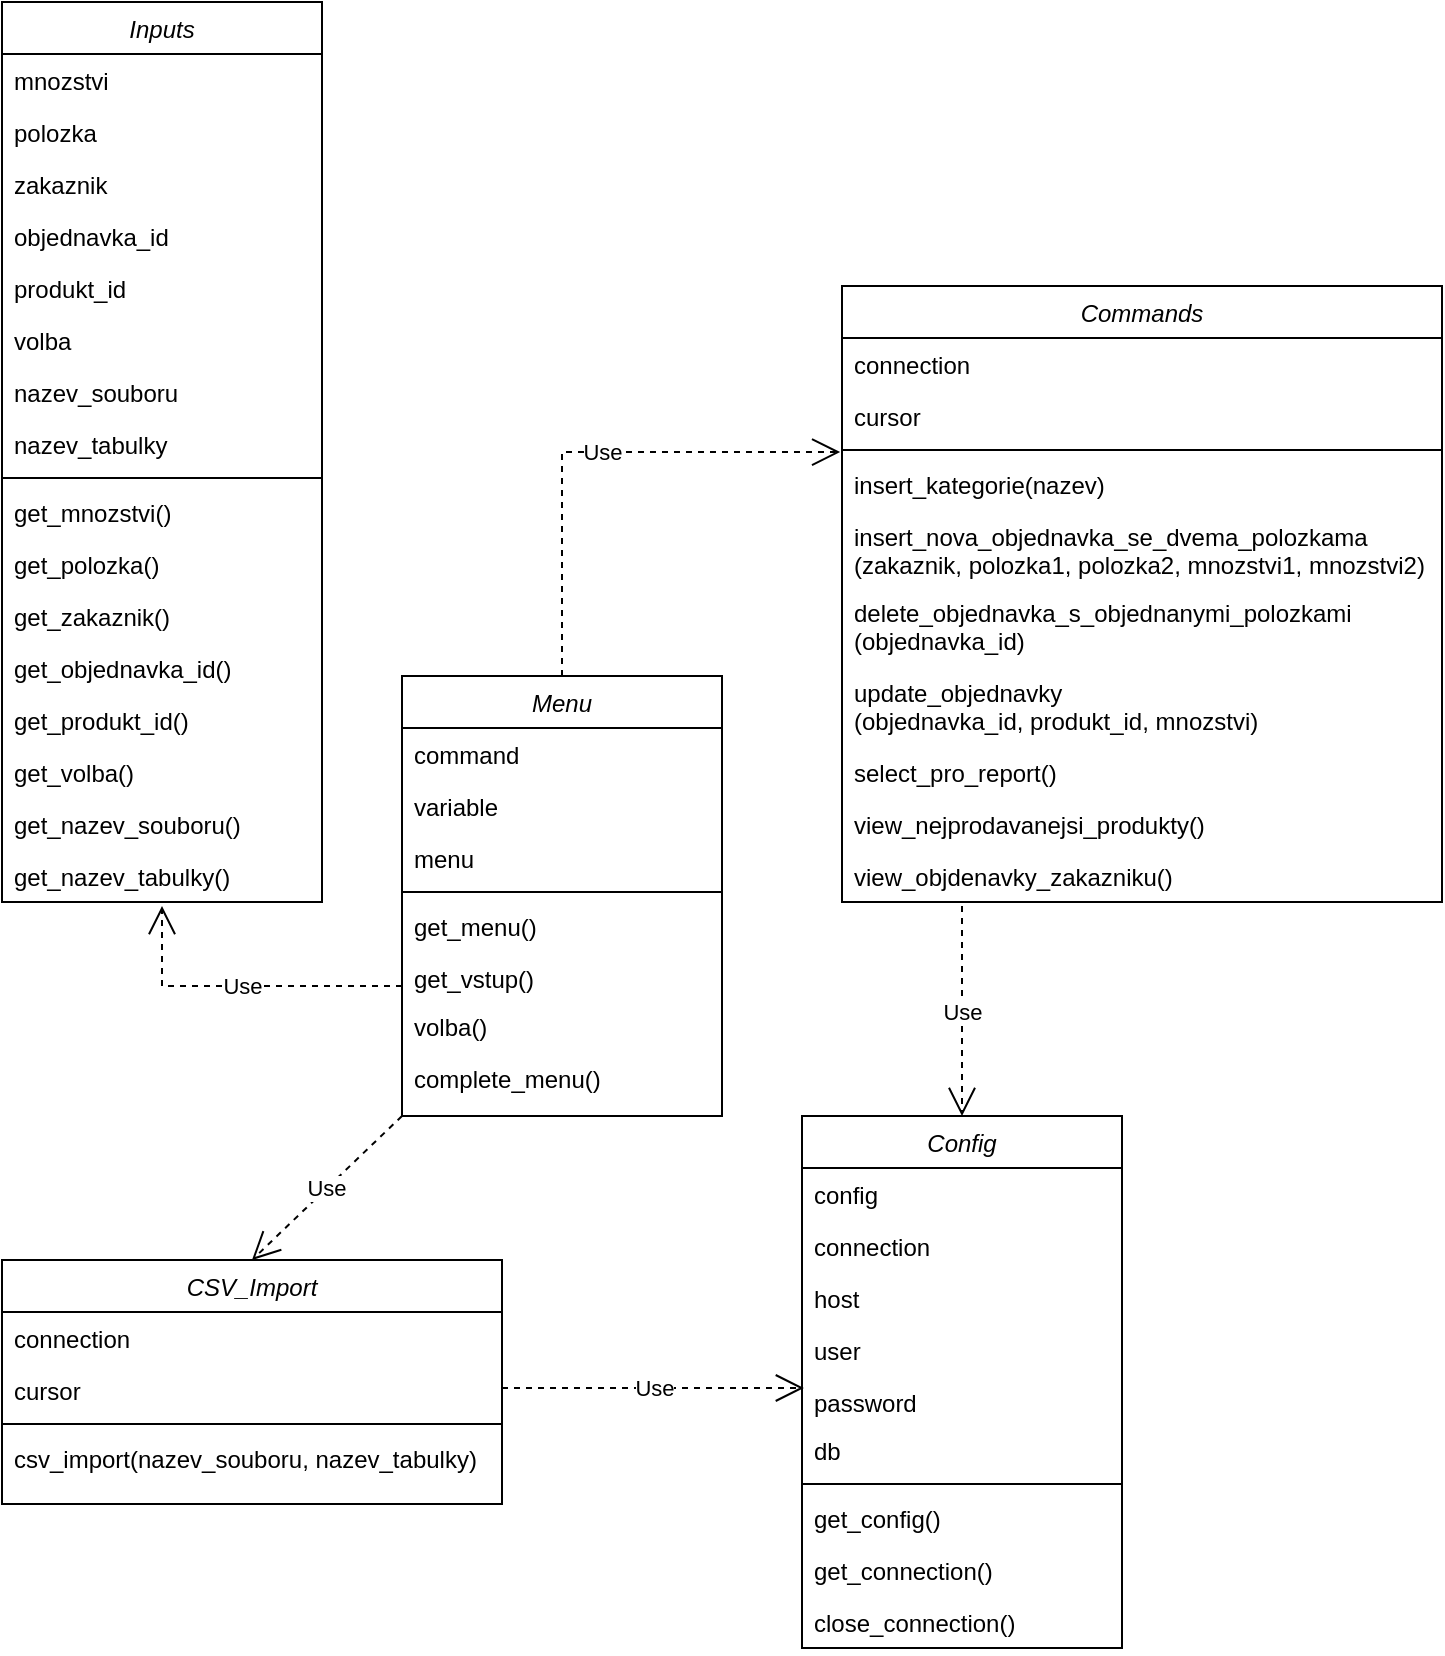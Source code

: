 <mxfile version="20.8.16" type="github">
  <diagram id="C5RBs43oDa-KdzZeNtuy" name="Page-1">
    <mxGraphModel dx="851" dy="696" grid="1" gridSize="10" guides="1" tooltips="1" connect="1" arrows="1" fold="1" page="1" pageScale="1" pageWidth="827" pageHeight="1169" math="0" shadow="0">
      <root>
        <mxCell id="WIyWlLk6GJQsqaUBKTNV-0" />
        <mxCell id="WIyWlLk6GJQsqaUBKTNV-1" parent="WIyWlLk6GJQsqaUBKTNV-0" />
        <mxCell id="zkfFHV4jXpPFQw0GAbJ--0" value="Menu" style="swimlane;fontStyle=2;align=center;verticalAlign=top;childLayout=stackLayout;horizontal=1;startSize=26;horizontalStack=0;resizeParent=1;resizeLast=0;collapsible=1;marginBottom=0;rounded=0;shadow=0;strokeWidth=1;" parent="WIyWlLk6GJQsqaUBKTNV-1" vertex="1">
          <mxGeometry x="240" y="365" width="160" height="220" as="geometry">
            <mxRectangle x="230" y="140" width="160" height="26" as="alternateBounds" />
          </mxGeometry>
        </mxCell>
        <mxCell id="zkfFHV4jXpPFQw0GAbJ--1" value="command" style="text;align=left;verticalAlign=top;spacingLeft=4;spacingRight=4;overflow=hidden;rotatable=0;points=[[0,0.5],[1,0.5]];portConstraint=eastwest;" parent="zkfFHV4jXpPFQw0GAbJ--0" vertex="1">
          <mxGeometry y="26" width="160" height="26" as="geometry" />
        </mxCell>
        <mxCell id="zkfFHV4jXpPFQw0GAbJ--2" value="variable" style="text;align=left;verticalAlign=top;spacingLeft=4;spacingRight=4;overflow=hidden;rotatable=0;points=[[0,0.5],[1,0.5]];portConstraint=eastwest;rounded=0;shadow=0;html=0;" parent="zkfFHV4jXpPFQw0GAbJ--0" vertex="1">
          <mxGeometry y="52" width="160" height="26" as="geometry" />
        </mxCell>
        <mxCell id="zkfFHV4jXpPFQw0GAbJ--3" value="menu" style="text;align=left;verticalAlign=top;spacingLeft=4;spacingRight=4;overflow=hidden;rotatable=0;points=[[0,0.5],[1,0.5]];portConstraint=eastwest;rounded=0;shadow=0;html=0;" parent="zkfFHV4jXpPFQw0GAbJ--0" vertex="1">
          <mxGeometry y="78" width="160" height="26" as="geometry" />
        </mxCell>
        <mxCell id="zkfFHV4jXpPFQw0GAbJ--4" value="" style="line;html=1;strokeWidth=1;align=left;verticalAlign=middle;spacingTop=-1;spacingLeft=3;spacingRight=3;rotatable=0;labelPosition=right;points=[];portConstraint=eastwest;" parent="zkfFHV4jXpPFQw0GAbJ--0" vertex="1">
          <mxGeometry y="104" width="160" height="8" as="geometry" />
        </mxCell>
        <mxCell id="zkfFHV4jXpPFQw0GAbJ--5" value="get_menu()" style="text;align=left;verticalAlign=top;spacingLeft=4;spacingRight=4;overflow=hidden;rotatable=0;points=[[0,0.5],[1,0.5]];portConstraint=eastwest;" parent="zkfFHV4jXpPFQw0GAbJ--0" vertex="1">
          <mxGeometry y="112" width="160" height="26" as="geometry" />
        </mxCell>
        <mxCell id="lxMl7yI7Qc1Soh1FimH7-12" value="get_vstup()" style="text;align=left;verticalAlign=top;spacingLeft=4;spacingRight=4;overflow=hidden;rotatable=0;points=[[0,0.5],[1,0.5]];portConstraint=eastwest;" vertex="1" parent="zkfFHV4jXpPFQw0GAbJ--0">
          <mxGeometry y="138" width="160" height="24" as="geometry" />
        </mxCell>
        <mxCell id="lxMl7yI7Qc1Soh1FimH7-13" value="volba()" style="text;align=left;verticalAlign=top;spacingLeft=4;spacingRight=4;overflow=hidden;rotatable=0;points=[[0,0.5],[1,0.5]];portConstraint=eastwest;" vertex="1" parent="zkfFHV4jXpPFQw0GAbJ--0">
          <mxGeometry y="162" width="160" height="26" as="geometry" />
        </mxCell>
        <mxCell id="lxMl7yI7Qc1Soh1FimH7-14" value="complete_menu()" style="text;align=left;verticalAlign=top;spacingLeft=4;spacingRight=4;overflow=hidden;rotatable=0;points=[[0,0.5],[1,0.5]];portConstraint=eastwest;" vertex="1" parent="zkfFHV4jXpPFQw0GAbJ--0">
          <mxGeometry y="188" width="160" height="26" as="geometry" />
        </mxCell>
        <mxCell id="lxMl7yI7Qc1Soh1FimH7-0" value="Inputs" style="swimlane;fontStyle=2;align=center;verticalAlign=top;childLayout=stackLayout;horizontal=1;startSize=26;horizontalStack=0;resizeParent=1;resizeLast=0;collapsible=1;marginBottom=0;rounded=0;shadow=0;strokeWidth=1;" vertex="1" parent="WIyWlLk6GJQsqaUBKTNV-1">
          <mxGeometry x="40" y="28" width="160" height="450" as="geometry">
            <mxRectangle x="230" y="140" width="160" height="26" as="alternateBounds" />
          </mxGeometry>
        </mxCell>
        <mxCell id="lxMl7yI7Qc1Soh1FimH7-1" value="mnozstvi" style="text;align=left;verticalAlign=top;spacingLeft=4;spacingRight=4;overflow=hidden;rotatable=0;points=[[0,0.5],[1,0.5]];portConstraint=eastwest;" vertex="1" parent="lxMl7yI7Qc1Soh1FimH7-0">
          <mxGeometry y="26" width="160" height="26" as="geometry" />
        </mxCell>
        <mxCell id="lxMl7yI7Qc1Soh1FimH7-2" value="polozka" style="text;align=left;verticalAlign=top;spacingLeft=4;spacingRight=4;overflow=hidden;rotatable=0;points=[[0,0.5],[1,0.5]];portConstraint=eastwest;rounded=0;shadow=0;html=0;" vertex="1" parent="lxMl7yI7Qc1Soh1FimH7-0">
          <mxGeometry y="52" width="160" height="26" as="geometry" />
        </mxCell>
        <mxCell id="lxMl7yI7Qc1Soh1FimH7-3" value="zakaznik" style="text;align=left;verticalAlign=top;spacingLeft=4;spacingRight=4;overflow=hidden;rotatable=0;points=[[0,0.5],[1,0.5]];portConstraint=eastwest;rounded=0;shadow=0;html=0;" vertex="1" parent="lxMl7yI7Qc1Soh1FimH7-0">
          <mxGeometry y="78" width="160" height="26" as="geometry" />
        </mxCell>
        <mxCell id="lxMl7yI7Qc1Soh1FimH7-5" value="objednavka_id" style="text;align=left;verticalAlign=top;spacingLeft=4;spacingRight=4;overflow=hidden;rotatable=0;points=[[0,0.5],[1,0.5]];portConstraint=eastwest;" vertex="1" parent="lxMl7yI7Qc1Soh1FimH7-0">
          <mxGeometry y="104" width="160" height="26" as="geometry" />
        </mxCell>
        <mxCell id="lxMl7yI7Qc1Soh1FimH7-17" value="produkt_id" style="text;align=left;verticalAlign=top;spacingLeft=4;spacingRight=4;overflow=hidden;rotatable=0;points=[[0,0.5],[1,0.5]];portConstraint=eastwest;rounded=0;shadow=0;html=0;" vertex="1" parent="lxMl7yI7Qc1Soh1FimH7-0">
          <mxGeometry y="130" width="160" height="26" as="geometry" />
        </mxCell>
        <mxCell id="lxMl7yI7Qc1Soh1FimH7-18" value="volba" style="text;align=left;verticalAlign=top;spacingLeft=4;spacingRight=4;overflow=hidden;rotatable=0;points=[[0,0.5],[1,0.5]];portConstraint=eastwest;rounded=0;shadow=0;html=0;" vertex="1" parent="lxMl7yI7Qc1Soh1FimH7-0">
          <mxGeometry y="156" width="160" height="26" as="geometry" />
        </mxCell>
        <mxCell id="lxMl7yI7Qc1Soh1FimH7-19" value="nazev_souboru" style="text;align=left;verticalAlign=top;spacingLeft=4;spacingRight=4;overflow=hidden;rotatable=0;points=[[0,0.5],[1,0.5]];portConstraint=eastwest;rounded=0;shadow=0;html=0;" vertex="1" parent="lxMl7yI7Qc1Soh1FimH7-0">
          <mxGeometry y="182" width="160" height="26" as="geometry" />
        </mxCell>
        <mxCell id="lxMl7yI7Qc1Soh1FimH7-20" value="nazev_tabulky" style="text;align=left;verticalAlign=top;spacingLeft=4;spacingRight=4;overflow=hidden;rotatable=0;points=[[0,0.5],[1,0.5]];portConstraint=eastwest;rounded=0;shadow=0;html=0;" vertex="1" parent="lxMl7yI7Qc1Soh1FimH7-0">
          <mxGeometry y="208" width="160" height="26" as="geometry" />
        </mxCell>
        <mxCell id="lxMl7yI7Qc1Soh1FimH7-4" value="" style="line;html=1;strokeWidth=1;align=left;verticalAlign=middle;spacingTop=-1;spacingLeft=3;spacingRight=3;rotatable=0;labelPosition=right;points=[];portConstraint=eastwest;" vertex="1" parent="lxMl7yI7Qc1Soh1FimH7-0">
          <mxGeometry y="234" width="160" height="8" as="geometry" />
        </mxCell>
        <mxCell id="lxMl7yI7Qc1Soh1FimH7-21" value="get_mnozstvi()" style="text;align=left;verticalAlign=top;spacingLeft=4;spacingRight=4;overflow=hidden;rotatable=0;points=[[0,0.5],[1,0.5]];portConstraint=eastwest;rounded=0;shadow=0;html=0;" vertex="1" parent="lxMl7yI7Qc1Soh1FimH7-0">
          <mxGeometry y="242" width="160" height="26" as="geometry" />
        </mxCell>
        <mxCell id="lxMl7yI7Qc1Soh1FimH7-22" value="get_polozka()" style="text;align=left;verticalAlign=top;spacingLeft=4;spacingRight=4;overflow=hidden;rotatable=0;points=[[0,0.5],[1,0.5]];portConstraint=eastwest;rounded=0;shadow=0;html=0;" vertex="1" parent="lxMl7yI7Qc1Soh1FimH7-0">
          <mxGeometry y="268" width="160" height="26" as="geometry" />
        </mxCell>
        <mxCell id="lxMl7yI7Qc1Soh1FimH7-23" value="get_zakaznik()" style="text;align=left;verticalAlign=top;spacingLeft=4;spacingRight=4;overflow=hidden;rotatable=0;points=[[0,0.5],[1,0.5]];portConstraint=eastwest;rounded=0;shadow=0;html=0;" vertex="1" parent="lxMl7yI7Qc1Soh1FimH7-0">
          <mxGeometry y="294" width="160" height="26" as="geometry" />
        </mxCell>
        <mxCell id="lxMl7yI7Qc1Soh1FimH7-24" value="get_objednavka_id()" style="text;align=left;verticalAlign=top;spacingLeft=4;spacingRight=4;overflow=hidden;rotatable=0;points=[[0,0.5],[1,0.5]];portConstraint=eastwest;rounded=0;shadow=0;html=0;" vertex="1" parent="lxMl7yI7Qc1Soh1FimH7-0">
          <mxGeometry y="320" width="160" height="26" as="geometry" />
        </mxCell>
        <mxCell id="lxMl7yI7Qc1Soh1FimH7-25" value="get_produkt_id()" style="text;align=left;verticalAlign=top;spacingLeft=4;spacingRight=4;overflow=hidden;rotatable=0;points=[[0,0.5],[1,0.5]];portConstraint=eastwest;rounded=0;shadow=0;html=0;" vertex="1" parent="lxMl7yI7Qc1Soh1FimH7-0">
          <mxGeometry y="346" width="160" height="26" as="geometry" />
        </mxCell>
        <mxCell id="lxMl7yI7Qc1Soh1FimH7-26" value="get_volba()" style="text;align=left;verticalAlign=top;spacingLeft=4;spacingRight=4;overflow=hidden;rotatable=0;points=[[0,0.5],[1,0.5]];portConstraint=eastwest;rounded=0;shadow=0;html=0;" vertex="1" parent="lxMl7yI7Qc1Soh1FimH7-0">
          <mxGeometry y="372" width="160" height="26" as="geometry" />
        </mxCell>
        <mxCell id="lxMl7yI7Qc1Soh1FimH7-27" value="get_nazev_souboru()" style="text;align=left;verticalAlign=top;spacingLeft=4;spacingRight=4;overflow=hidden;rotatable=0;points=[[0,0.5],[1,0.5]];portConstraint=eastwest;rounded=0;shadow=0;html=0;" vertex="1" parent="lxMl7yI7Qc1Soh1FimH7-0">
          <mxGeometry y="398" width="160" height="26" as="geometry" />
        </mxCell>
        <mxCell id="lxMl7yI7Qc1Soh1FimH7-45" value="get_nazev_tabulky()" style="text;align=left;verticalAlign=top;spacingLeft=4;spacingRight=4;overflow=hidden;rotatable=0;points=[[0,0.5],[1,0.5]];portConstraint=eastwest;rounded=0;shadow=0;html=0;" vertex="1" parent="lxMl7yI7Qc1Soh1FimH7-0">
          <mxGeometry y="424" width="160" height="26" as="geometry" />
        </mxCell>
        <mxCell id="lxMl7yI7Qc1Soh1FimH7-6" value="Commands" style="swimlane;fontStyle=2;align=center;verticalAlign=top;childLayout=stackLayout;horizontal=1;startSize=26;horizontalStack=0;resizeParent=1;resizeLast=0;collapsible=1;marginBottom=0;rounded=0;shadow=0;strokeWidth=1;" vertex="1" parent="WIyWlLk6GJQsqaUBKTNV-1">
          <mxGeometry x="460" y="170" width="300" height="308" as="geometry">
            <mxRectangle x="230" y="140" width="160" height="26" as="alternateBounds" />
          </mxGeometry>
        </mxCell>
        <mxCell id="lxMl7yI7Qc1Soh1FimH7-7" value="connection" style="text;align=left;verticalAlign=top;spacingLeft=4;spacingRight=4;overflow=hidden;rotatable=0;points=[[0,0.5],[1,0.5]];portConstraint=eastwest;" vertex="1" parent="lxMl7yI7Qc1Soh1FimH7-6">
          <mxGeometry y="26" width="300" height="26" as="geometry" />
        </mxCell>
        <mxCell id="lxMl7yI7Qc1Soh1FimH7-8" value="cursor" style="text;align=left;verticalAlign=top;spacingLeft=4;spacingRight=4;overflow=hidden;rotatable=0;points=[[0,0.5],[1,0.5]];portConstraint=eastwest;rounded=0;shadow=0;html=0;" vertex="1" parent="lxMl7yI7Qc1Soh1FimH7-6">
          <mxGeometry y="52" width="300" height="26" as="geometry" />
        </mxCell>
        <mxCell id="lxMl7yI7Qc1Soh1FimH7-10" value="" style="line;html=1;strokeWidth=1;align=left;verticalAlign=middle;spacingTop=-1;spacingLeft=3;spacingRight=3;rotatable=0;labelPosition=right;points=[];portConstraint=eastwest;" vertex="1" parent="lxMl7yI7Qc1Soh1FimH7-6">
          <mxGeometry y="78" width="300" height="8" as="geometry" />
        </mxCell>
        <mxCell id="lxMl7yI7Qc1Soh1FimH7-11" value="insert_kategorie(nazev)" style="text;align=left;verticalAlign=top;spacingLeft=4;spacingRight=4;overflow=hidden;rotatable=0;points=[[0,0.5],[1,0.5]];portConstraint=eastwest;" vertex="1" parent="lxMl7yI7Qc1Soh1FimH7-6">
          <mxGeometry y="86" width="300" height="26" as="geometry" />
        </mxCell>
        <mxCell id="lxMl7yI7Qc1Soh1FimH7-76" value="insert_nova_objednavka_se_dvema_polozkama&#xa;(zakaznik, polozka1, polozka2, mnozstvi1, mnozstvi2)" style="text;align=left;verticalAlign=top;spacingLeft=4;spacingRight=4;overflow=hidden;rotatable=0;points=[[0,0.5],[1,0.5]];portConstraint=eastwest;" vertex="1" parent="lxMl7yI7Qc1Soh1FimH7-6">
          <mxGeometry y="112" width="300" height="38" as="geometry" />
        </mxCell>
        <mxCell id="lxMl7yI7Qc1Soh1FimH7-77" value="delete_objednavka_s_objednanymi_polozkami&#xa;(objednavka_id)" style="text;align=left;verticalAlign=top;spacingLeft=4;spacingRight=4;overflow=hidden;rotatable=0;points=[[0,0.5],[1,0.5]];portConstraint=eastwest;" vertex="1" parent="lxMl7yI7Qc1Soh1FimH7-6">
          <mxGeometry y="150" width="300" height="40" as="geometry" />
        </mxCell>
        <mxCell id="lxMl7yI7Qc1Soh1FimH7-78" value="update_objednavky&#xa;(objednavka_id, produkt_id, mnozstvi)" style="text;align=left;verticalAlign=top;spacingLeft=4;spacingRight=4;overflow=hidden;rotatable=0;points=[[0,0.5],[1,0.5]];portConstraint=eastwest;" vertex="1" parent="lxMl7yI7Qc1Soh1FimH7-6">
          <mxGeometry y="190" width="300" height="40" as="geometry" />
        </mxCell>
        <mxCell id="lxMl7yI7Qc1Soh1FimH7-79" value="select_pro_report()" style="text;align=left;verticalAlign=top;spacingLeft=4;spacingRight=4;overflow=hidden;rotatable=0;points=[[0,0.5],[1,0.5]];portConstraint=eastwest;" vertex="1" parent="lxMl7yI7Qc1Soh1FimH7-6">
          <mxGeometry y="230" width="300" height="26" as="geometry" />
        </mxCell>
        <mxCell id="lxMl7yI7Qc1Soh1FimH7-80" value="view_nejprodavanejsi_produkty()" style="text;align=left;verticalAlign=top;spacingLeft=4;spacingRight=4;overflow=hidden;rotatable=0;points=[[0,0.5],[1,0.5]];portConstraint=eastwest;" vertex="1" parent="lxMl7yI7Qc1Soh1FimH7-6">
          <mxGeometry y="256" width="300" height="26" as="geometry" />
        </mxCell>
        <mxCell id="lxMl7yI7Qc1Soh1FimH7-81" value="view_objdenavky_zakazniku()" style="text;align=left;verticalAlign=top;spacingLeft=4;spacingRight=4;overflow=hidden;rotatable=0;points=[[0,0.5],[1,0.5]];portConstraint=eastwest;" vertex="1" parent="lxMl7yI7Qc1Soh1FimH7-6">
          <mxGeometry y="282" width="300" height="26" as="geometry" />
        </mxCell>
        <mxCell id="lxMl7yI7Qc1Soh1FimH7-67" value="CSV_Import" style="swimlane;fontStyle=2;align=center;verticalAlign=top;childLayout=stackLayout;horizontal=1;startSize=26;horizontalStack=0;resizeParent=1;resizeLast=0;collapsible=1;marginBottom=0;rounded=0;shadow=0;strokeWidth=1;" vertex="1" parent="WIyWlLk6GJQsqaUBKTNV-1">
          <mxGeometry x="40" y="657" width="250" height="122" as="geometry">
            <mxRectangle x="230" y="140" width="160" height="26" as="alternateBounds" />
          </mxGeometry>
        </mxCell>
        <mxCell id="lxMl7yI7Qc1Soh1FimH7-68" value="connection" style="text;align=left;verticalAlign=top;spacingLeft=4;spacingRight=4;overflow=hidden;rotatable=0;points=[[0,0.5],[1,0.5]];portConstraint=eastwest;" vertex="1" parent="lxMl7yI7Qc1Soh1FimH7-67">
          <mxGeometry y="26" width="250" height="26" as="geometry" />
        </mxCell>
        <mxCell id="lxMl7yI7Qc1Soh1FimH7-69" value="cursor" style="text;align=left;verticalAlign=top;spacingLeft=4;spacingRight=4;overflow=hidden;rotatable=0;points=[[0,0.5],[1,0.5]];portConstraint=eastwest;rounded=0;shadow=0;html=0;" vertex="1" parent="lxMl7yI7Qc1Soh1FimH7-67">
          <mxGeometry y="52" width="250" height="26" as="geometry" />
        </mxCell>
        <mxCell id="lxMl7yI7Qc1Soh1FimH7-71" value="" style="line;html=1;strokeWidth=1;align=left;verticalAlign=middle;spacingTop=-1;spacingLeft=3;spacingRight=3;rotatable=0;labelPosition=right;points=[];portConstraint=eastwest;" vertex="1" parent="lxMl7yI7Qc1Soh1FimH7-67">
          <mxGeometry y="78" width="250" height="8" as="geometry" />
        </mxCell>
        <mxCell id="lxMl7yI7Qc1Soh1FimH7-72" value="csv_import(nazev_souboru, nazev_tabulky)" style="text;align=left;verticalAlign=top;spacingLeft=4;spacingRight=4;overflow=hidden;rotatable=0;points=[[0,0.5],[1,0.5]];portConstraint=eastwest;" vertex="1" parent="lxMl7yI7Qc1Soh1FimH7-67">
          <mxGeometry y="86" width="250" height="24" as="geometry" />
        </mxCell>
        <mxCell id="lxMl7yI7Qc1Soh1FimH7-82" value="Config" style="swimlane;fontStyle=2;align=center;verticalAlign=top;childLayout=stackLayout;horizontal=1;startSize=26;horizontalStack=0;resizeParent=1;resizeLast=0;collapsible=1;marginBottom=0;rounded=0;shadow=0;strokeWidth=1;" vertex="1" parent="WIyWlLk6GJQsqaUBKTNV-1">
          <mxGeometry x="440" y="585" width="160" height="266" as="geometry">
            <mxRectangle x="230" y="140" width="160" height="26" as="alternateBounds" />
          </mxGeometry>
        </mxCell>
        <mxCell id="lxMl7yI7Qc1Soh1FimH7-83" value="config" style="text;align=left;verticalAlign=top;spacingLeft=4;spacingRight=4;overflow=hidden;rotatable=0;points=[[0,0.5],[1,0.5]];portConstraint=eastwest;" vertex="1" parent="lxMl7yI7Qc1Soh1FimH7-82">
          <mxGeometry y="26" width="160" height="26" as="geometry" />
        </mxCell>
        <mxCell id="lxMl7yI7Qc1Soh1FimH7-84" value="connection" style="text;align=left;verticalAlign=top;spacingLeft=4;spacingRight=4;overflow=hidden;rotatable=0;points=[[0,0.5],[1,0.5]];portConstraint=eastwest;rounded=0;shadow=0;html=0;" vertex="1" parent="lxMl7yI7Qc1Soh1FimH7-82">
          <mxGeometry y="52" width="160" height="26" as="geometry" />
        </mxCell>
        <mxCell id="lxMl7yI7Qc1Soh1FimH7-85" value="host" style="text;align=left;verticalAlign=top;spacingLeft=4;spacingRight=4;overflow=hidden;rotatable=0;points=[[0,0.5],[1,0.5]];portConstraint=eastwest;rounded=0;shadow=0;html=0;" vertex="1" parent="lxMl7yI7Qc1Soh1FimH7-82">
          <mxGeometry y="78" width="160" height="26" as="geometry" />
        </mxCell>
        <mxCell id="lxMl7yI7Qc1Soh1FimH7-87" value="user" style="text;align=left;verticalAlign=top;spacingLeft=4;spacingRight=4;overflow=hidden;rotatable=0;points=[[0,0.5],[1,0.5]];portConstraint=eastwest;" vertex="1" parent="lxMl7yI7Qc1Soh1FimH7-82">
          <mxGeometry y="104" width="160" height="26" as="geometry" />
        </mxCell>
        <mxCell id="lxMl7yI7Qc1Soh1FimH7-88" value="password" style="text;align=left;verticalAlign=top;spacingLeft=4;spacingRight=4;overflow=hidden;rotatable=0;points=[[0,0.5],[1,0.5]];portConstraint=eastwest;" vertex="1" parent="lxMl7yI7Qc1Soh1FimH7-82">
          <mxGeometry y="130" width="160" height="24" as="geometry" />
        </mxCell>
        <mxCell id="lxMl7yI7Qc1Soh1FimH7-89" value="db" style="text;align=left;verticalAlign=top;spacingLeft=4;spacingRight=4;overflow=hidden;rotatable=0;points=[[0,0.5],[1,0.5]];portConstraint=eastwest;" vertex="1" parent="lxMl7yI7Qc1Soh1FimH7-82">
          <mxGeometry y="154" width="160" height="26" as="geometry" />
        </mxCell>
        <mxCell id="lxMl7yI7Qc1Soh1FimH7-86" value="" style="line;html=1;strokeWidth=1;align=left;verticalAlign=middle;spacingTop=-1;spacingLeft=3;spacingRight=3;rotatable=0;labelPosition=right;points=[];portConstraint=eastwest;" vertex="1" parent="lxMl7yI7Qc1Soh1FimH7-82">
          <mxGeometry y="180" width="160" height="8" as="geometry" />
        </mxCell>
        <mxCell id="lxMl7yI7Qc1Soh1FimH7-90" value="get_config()" style="text;align=left;verticalAlign=top;spacingLeft=4;spacingRight=4;overflow=hidden;rotatable=0;points=[[0,0.5],[1,0.5]];portConstraint=eastwest;" vertex="1" parent="lxMl7yI7Qc1Soh1FimH7-82">
          <mxGeometry y="188" width="160" height="26" as="geometry" />
        </mxCell>
        <mxCell id="lxMl7yI7Qc1Soh1FimH7-91" value="get_connection()" style="text;align=left;verticalAlign=top;spacingLeft=4;spacingRight=4;overflow=hidden;rotatable=0;points=[[0,0.5],[1,0.5]];portConstraint=eastwest;rounded=0;shadow=0;html=0;" vertex="1" parent="lxMl7yI7Qc1Soh1FimH7-82">
          <mxGeometry y="214" width="160" height="26" as="geometry" />
        </mxCell>
        <mxCell id="lxMl7yI7Qc1Soh1FimH7-92" value="close_connection()" style="text;align=left;verticalAlign=top;spacingLeft=4;spacingRight=4;overflow=hidden;rotatable=0;points=[[0,0.5],[1,0.5]];portConstraint=eastwest;rounded=0;shadow=0;html=0;" vertex="1" parent="lxMl7yI7Qc1Soh1FimH7-82">
          <mxGeometry y="240" width="160" height="26" as="geometry" />
        </mxCell>
        <mxCell id="lxMl7yI7Qc1Soh1FimH7-93" value="Use" style="endArrow=open;endSize=12;dashed=1;html=1;rounded=0;entryX=0.5;entryY=0;entryDx=0;entryDy=0;" edge="1" parent="WIyWlLk6GJQsqaUBKTNV-1" target="lxMl7yI7Qc1Soh1FimH7-82">
          <mxGeometry width="160" relative="1" as="geometry">
            <mxPoint x="520" y="480" as="sourcePoint" />
            <mxPoint x="380" y="320" as="targetPoint" />
            <Array as="points" />
          </mxGeometry>
        </mxCell>
        <mxCell id="lxMl7yI7Qc1Soh1FimH7-94" value="Use" style="endArrow=open;endSize=12;dashed=1;html=1;rounded=0;entryX=0.006;entryY=0.25;entryDx=0;entryDy=0;entryPerimeter=0;" edge="1" parent="WIyWlLk6GJQsqaUBKTNV-1" target="lxMl7yI7Qc1Soh1FimH7-88">
          <mxGeometry width="160" relative="1" as="geometry">
            <mxPoint x="290" y="721" as="sourcePoint" />
            <mxPoint x="610" y="508.5" as="targetPoint" />
          </mxGeometry>
        </mxCell>
        <mxCell id="lxMl7yI7Qc1Soh1FimH7-95" value="Use" style="endArrow=open;endSize=12;dashed=1;html=1;rounded=0;exitX=0;exitY=0.708;exitDx=0;exitDy=0;exitPerimeter=0;" edge="1" parent="WIyWlLk6GJQsqaUBKTNV-1" source="lxMl7yI7Qc1Soh1FimH7-12">
          <mxGeometry width="160" relative="1" as="geometry">
            <mxPoint x="250" y="350" as="sourcePoint" />
            <mxPoint x="120" y="480" as="targetPoint" />
            <Array as="points">
              <mxPoint x="120" y="520" />
            </Array>
          </mxGeometry>
        </mxCell>
        <mxCell id="lxMl7yI7Qc1Soh1FimH7-96" value="Use" style="endArrow=open;endSize=12;dashed=1;html=1;rounded=0;exitX=0;exitY=1;exitDx=0;exitDy=0;entryX=0.5;entryY=0;entryDx=0;entryDy=0;" edge="1" parent="WIyWlLk6GJQsqaUBKTNV-1" source="zkfFHV4jXpPFQw0GAbJ--0" target="lxMl7yI7Qc1Soh1FimH7-67">
          <mxGeometry width="160" relative="1" as="geometry">
            <mxPoint x="250" y="550" as="sourcePoint" />
            <mxPoint x="410" y="550" as="targetPoint" />
          </mxGeometry>
        </mxCell>
        <mxCell id="lxMl7yI7Qc1Soh1FimH7-97" value="Use" style="endArrow=open;endSize=12;dashed=1;html=1;rounded=0;exitX=0.5;exitY=0;exitDx=0;exitDy=0;entryX=-0.003;entryY=-0.115;entryDx=0;entryDy=0;entryPerimeter=0;" edge="1" parent="WIyWlLk6GJQsqaUBKTNV-1" source="zkfFHV4jXpPFQw0GAbJ--0" target="lxMl7yI7Qc1Soh1FimH7-11">
          <mxGeometry x="0.051" width="160" relative="1" as="geometry">
            <mxPoint x="280" y="280" as="sourcePoint" />
            <mxPoint x="440" y="280" as="targetPoint" />
            <Array as="points">
              <mxPoint x="320" y="253" />
            </Array>
            <mxPoint as="offset" />
          </mxGeometry>
        </mxCell>
      </root>
    </mxGraphModel>
  </diagram>
</mxfile>
